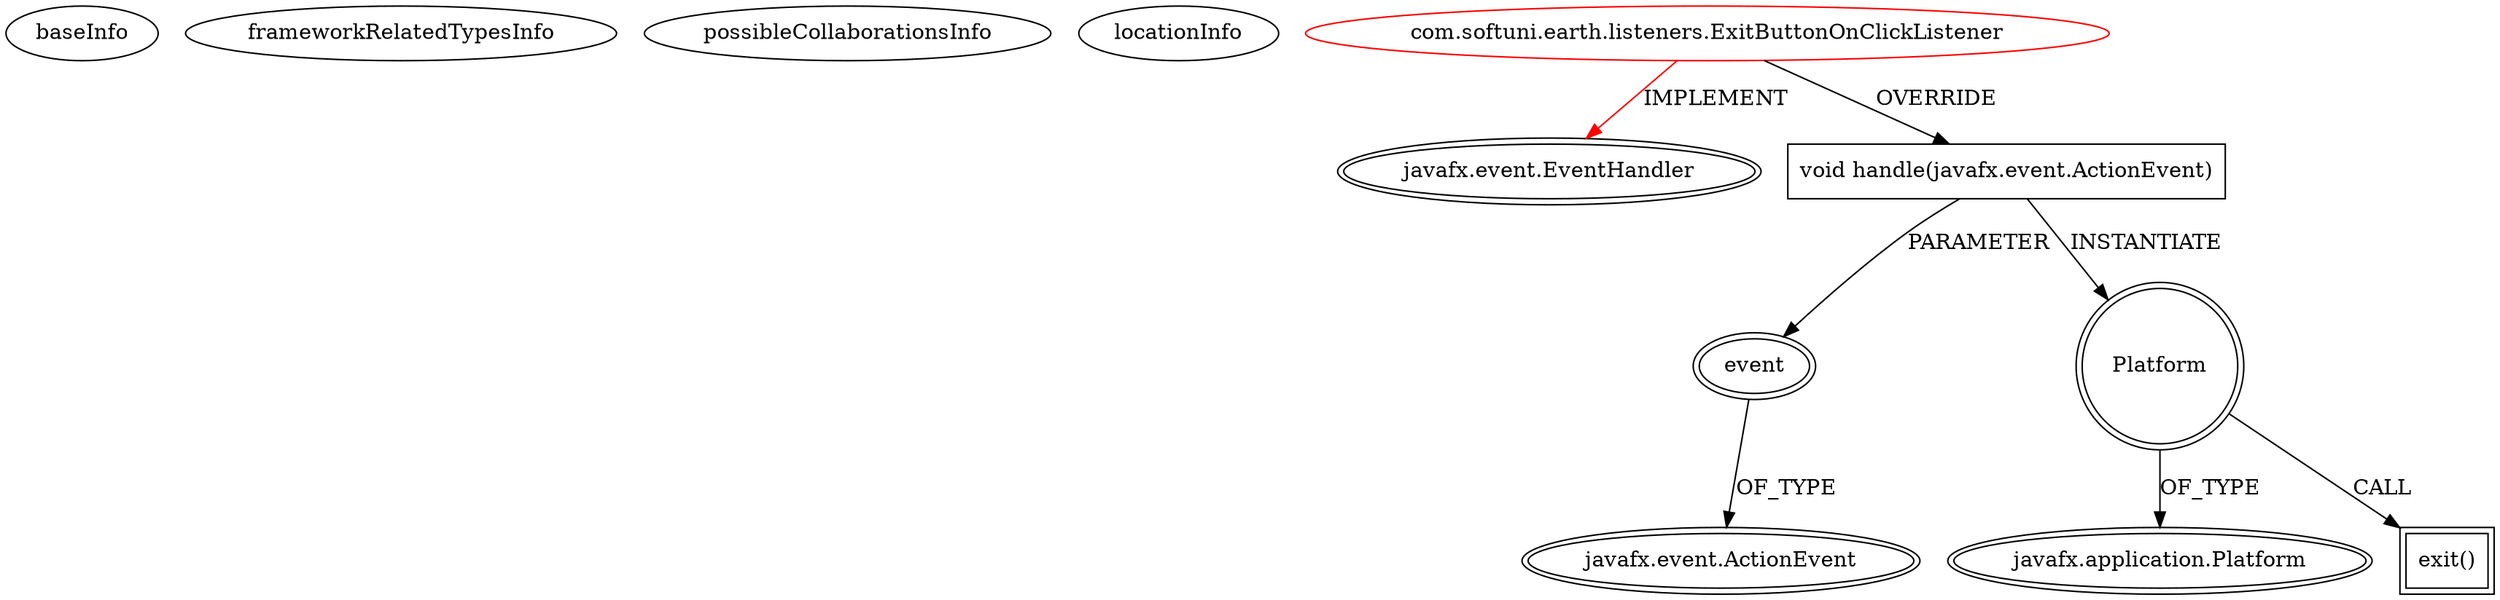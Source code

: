 digraph {
baseInfo[graphId=3488,category="extension_graph",isAnonymous=false,possibleRelation=false]
frameworkRelatedTypesInfo[0="javafx.event.EventHandler"]
possibleCollaborationsInfo[]
locationInfo[projectName="kpetkova-teamearth",filePath="/kpetkova-teamearth/teamearth-master/TeamEarth/src/com/softuni/earth/listeners/ExitButtonOnClickListener.java",contextSignature="ExitButtonOnClickListener",graphId="3488"]
0[label="com.softuni.earth.listeners.ExitButtonOnClickListener",vertexType="ROOT_CLIENT_CLASS_DECLARATION",isFrameworkType=false,color=red]
1[label="javafx.event.EventHandler",vertexType="FRAMEWORK_INTERFACE_TYPE",isFrameworkType=true,peripheries=2]
2[label="void handle(javafx.event.ActionEvent)",vertexType="OVERRIDING_METHOD_DECLARATION",isFrameworkType=false,shape=box]
3[label="event",vertexType="PARAMETER_DECLARATION",isFrameworkType=true,peripheries=2]
4[label="javafx.event.ActionEvent",vertexType="FRAMEWORK_CLASS_TYPE",isFrameworkType=true,peripheries=2]
5[label="Platform",vertexType="VARIABLE_EXPRESION",isFrameworkType=true,peripheries=2,shape=circle]
7[label="javafx.application.Platform",vertexType="FRAMEWORK_CLASS_TYPE",isFrameworkType=true,peripheries=2]
6[label="exit()",vertexType="INSIDE_CALL",isFrameworkType=true,peripheries=2,shape=box]
0->1[label="IMPLEMENT",color=red]
0->2[label="OVERRIDE"]
3->4[label="OF_TYPE"]
2->3[label="PARAMETER"]
2->5[label="INSTANTIATE"]
5->7[label="OF_TYPE"]
5->6[label="CALL"]
}
